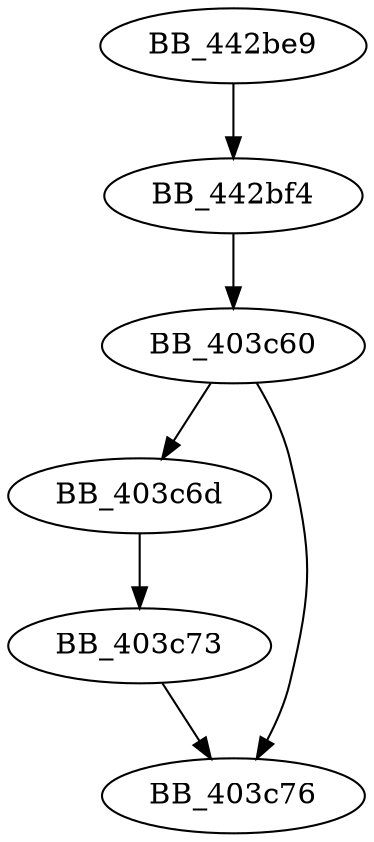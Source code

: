 DiGraph sub_442BE9{
BB_403c60->BB_403c6d
BB_403c60->BB_403c76
BB_403c6d->BB_403c73
BB_403c73->BB_403c76
BB_442be9->BB_442bf4
BB_442bf4->BB_403c60
}
